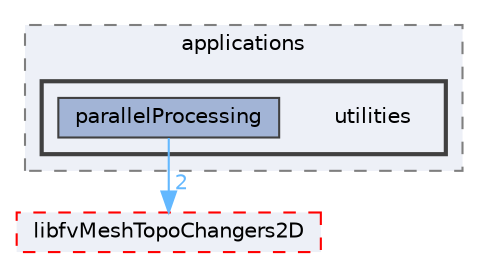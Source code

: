 digraph "libfvMeshTopoChangers/applications/utilities"
{
 // LATEX_PDF_SIZE
  bgcolor="transparent";
  edge [fontname=Helvetica,fontsize=10,labelfontname=Helvetica,labelfontsize=10];
  node [fontname=Helvetica,fontsize=10,shape=box,height=0.2,width=0.4];
  compound=true
  subgraph clusterdir_a93d9f19cde9bf4dd287a0c783c8111b {
    graph [ bgcolor="#edf0f7", pencolor="grey50", label="applications", fontname=Helvetica,fontsize=10 style="filled,dashed", URL="dir_a93d9f19cde9bf4dd287a0c783c8111b.html",tooltip=""]
  subgraph clusterdir_6c0dc3e6f97298d7726b7f5b479bc95d {
    graph [ bgcolor="#edf0f7", pencolor="grey25", label="", fontname=Helvetica,fontsize=10 style="filled,bold", URL="dir_6c0dc3e6f97298d7726b7f5b479bc95d.html",tooltip=""]
    dir_6c0dc3e6f97298d7726b7f5b479bc95d [shape=plaintext, label="utilities"];
  dir_7deed2a87f9f462573ad9fd1d4122b39 [label="parallelProcessing", fillcolor="#a2b4d6", color="grey25", style="filled", URL="dir_7deed2a87f9f462573ad9fd1d4122b39.html",tooltip=""];
  }
  }
  dir_e70a7755e150c593f186c0e66e788d45 [label="libfvMeshTopoChangers2D", fillcolor="#edf0f7", color="red", style="filled,dashed", URL="dir_e70a7755e150c593f186c0e66e788d45.html",tooltip=""];
  dir_7deed2a87f9f462573ad9fd1d4122b39->dir_e70a7755e150c593f186c0e66e788d45 [headlabel="2", labeldistance=1.5 headhref="dir_000022_000017.html" href="dir_000022_000017.html" color="steelblue1" fontcolor="steelblue1"];
}
